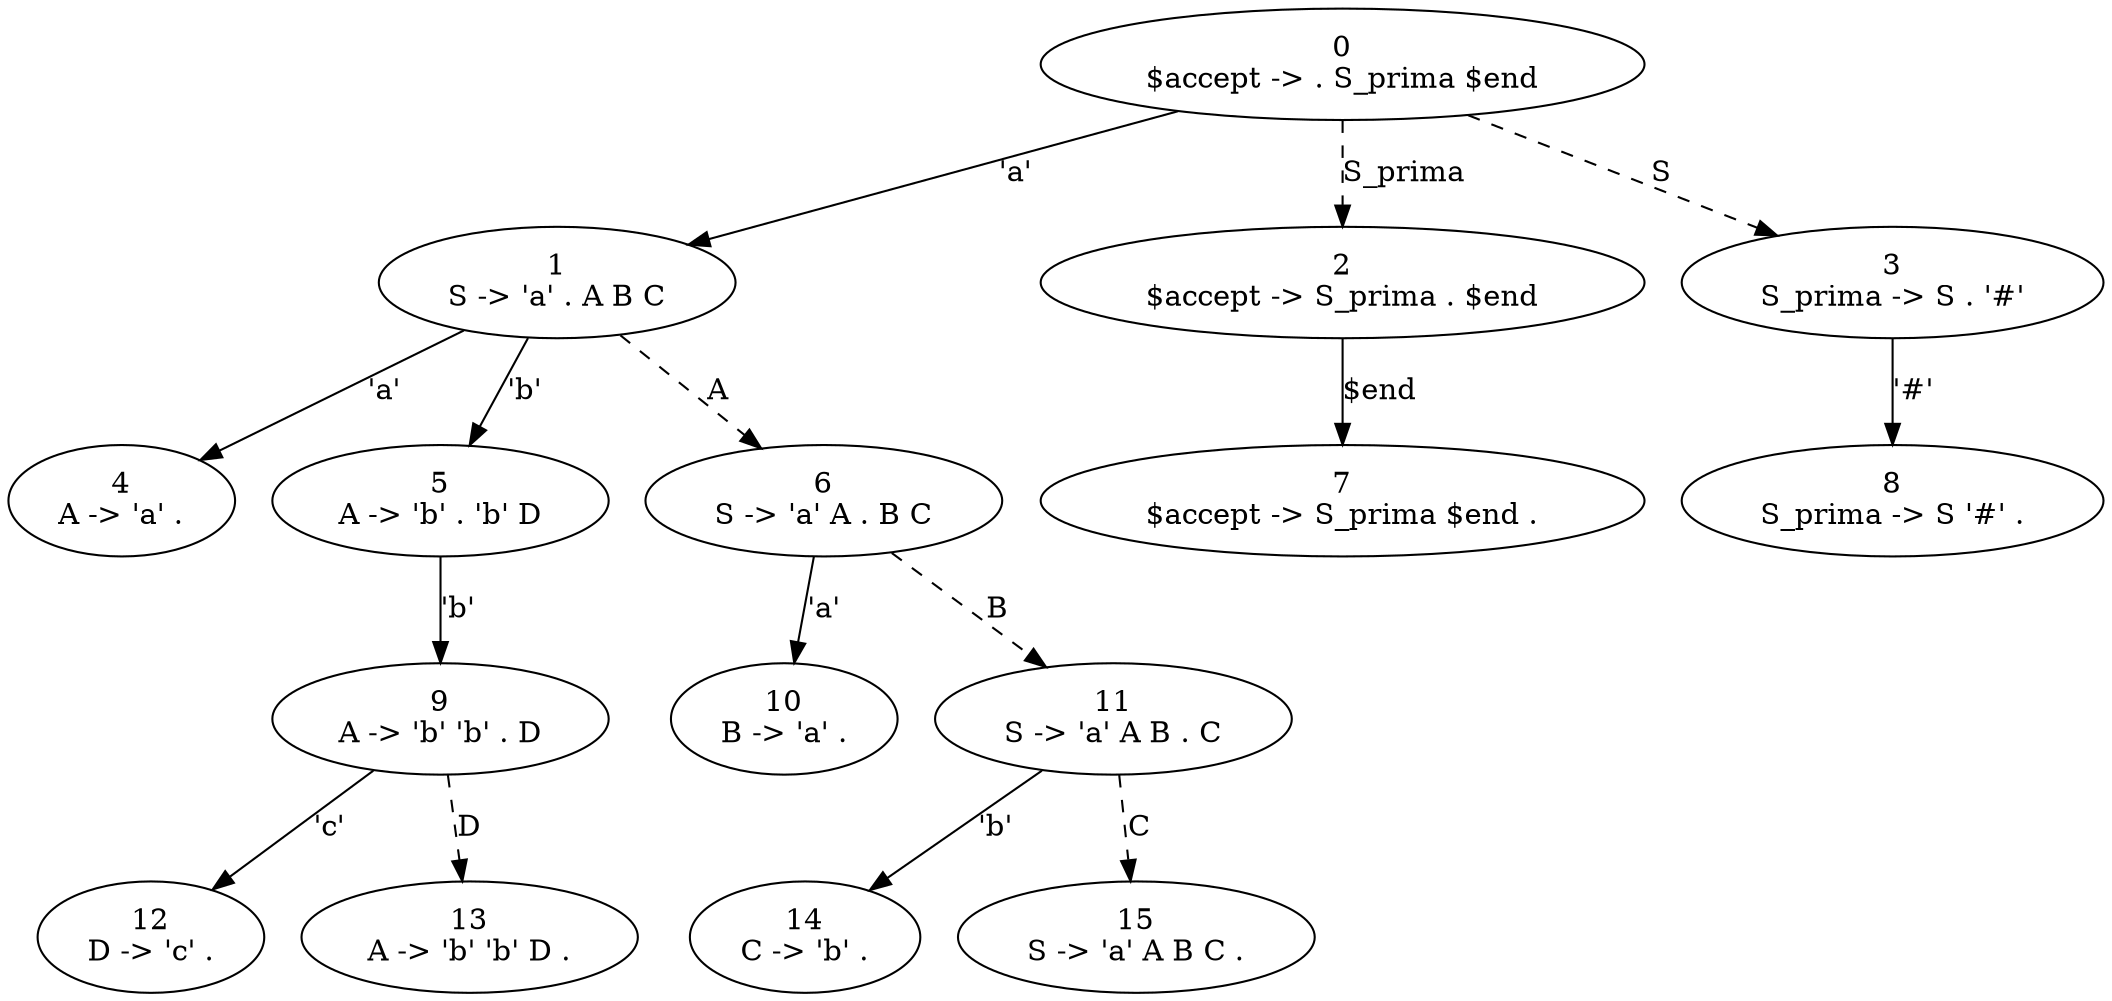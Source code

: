 digraph Automaton {
  0 [label="0\n$accept -> . S_prima $end"]
  0 -> 1 [style=solid label="'a'"]
  0 -> 2 [style=dashed label="S_prima"]
  0 -> 3 [style=dashed label="S"]
  1 [label="1\nS -> 'a' . A B C"]
  1 -> 4 [style=solid label="'a'"]
  1 -> 5 [style=solid label="'b'"]
  1 -> 6 [style=dashed label="A"]
  2 [label="2\n$accept -> S_prima . $end"]
  2 -> 7 [style=solid label="$end"]
  3 [label="3\nS_prima -> S . '#'"]
  3 -> 8 [style=solid label="'#'"]
  4 [label="4\nA -> 'a' ."]
  5 [label="5\nA -> 'b' . 'b' D"]
  5 -> 9 [style=solid label="'b'"]
  6 [label="6\nS -> 'a' A . B C"]
  6 -> 10 [style=solid label="'a'"]
  6 -> 11 [style=dashed label="B"]
  7 [label="7\n$accept -> S_prima $end ."]
  8 [label="8\nS_prima -> S '#' ."]
  9 [label="9\nA -> 'b' 'b' . D"]
  9 -> 12 [style=solid label="'c'"]
  9 -> 13 [style=dashed label="D"]
  10 [label="10\nB -> 'a' ."]
  11 [label="11\nS -> 'a' A B . C"]
  11 -> 14 [style=solid label="'b'"]
  11 -> 15 [style=dashed label="C"]
  12 [label="12\nD -> 'c' ."]
  13 [label="13\nA -> 'b' 'b' D ."]
  14 [label="14\nC -> 'b' ."]
  15 [label="15\nS -> 'a' A B C ."]
}
